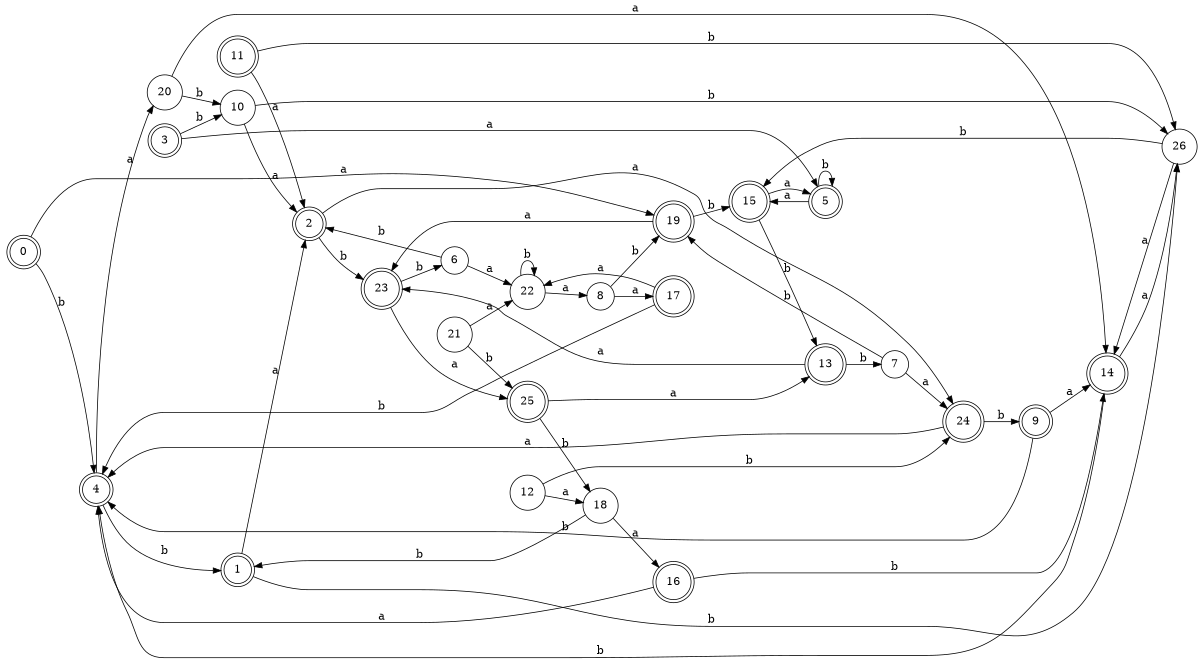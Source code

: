 digraph n22_7 {
__start0 [label="" shape="none"];

rankdir=LR;
size="8,5";

s0 [style="rounded,filled", color="black", fillcolor="white" shape="doublecircle", label="0"];
s1 [style="rounded,filled", color="black", fillcolor="white" shape="doublecircle", label="1"];
s2 [style="rounded,filled", color="black", fillcolor="white" shape="doublecircle", label="2"];
s3 [style="rounded,filled", color="black", fillcolor="white" shape="doublecircle", label="3"];
s4 [style="rounded,filled", color="black", fillcolor="white" shape="doublecircle", label="4"];
s5 [style="rounded,filled", color="black", fillcolor="white" shape="doublecircle", label="5"];
s6 [style="filled", color="black", fillcolor="white" shape="circle", label="6"];
s7 [style="filled", color="black", fillcolor="white" shape="circle", label="7"];
s8 [style="filled", color="black", fillcolor="white" shape="circle", label="8"];
s9 [style="rounded,filled", color="black", fillcolor="white" shape="doublecircle", label="9"];
s10 [style="filled", color="black", fillcolor="white" shape="circle", label="10"];
s11 [style="rounded,filled", color="black", fillcolor="white" shape="doublecircle", label="11"];
s12 [style="filled", color="black", fillcolor="white" shape="circle", label="12"];
s13 [style="rounded,filled", color="black", fillcolor="white" shape="doublecircle", label="13"];
s14 [style="rounded,filled", color="black", fillcolor="white" shape="doublecircle", label="14"];
s15 [style="rounded,filled", color="black", fillcolor="white" shape="doublecircle", label="15"];
s16 [style="rounded,filled", color="black", fillcolor="white" shape="doublecircle", label="16"];
s17 [style="rounded,filled", color="black", fillcolor="white" shape="doublecircle", label="17"];
s18 [style="filled", color="black", fillcolor="white" shape="circle", label="18"];
s19 [style="rounded,filled", color="black", fillcolor="white" shape="doublecircle", label="19"];
s20 [style="filled", color="black", fillcolor="white" shape="circle", label="20"];
s21 [style="filled", color="black", fillcolor="white" shape="circle", label="21"];
s22 [style="filled", color="black", fillcolor="white" shape="circle", label="22"];
s23 [style="rounded,filled", color="black", fillcolor="white" shape="doublecircle", label="23"];
s24 [style="rounded,filled", color="black", fillcolor="white" shape="doublecircle", label="24"];
s25 [style="rounded,filled", color="black", fillcolor="white" shape="doublecircle", label="25"];
s26 [style="filled", color="black", fillcolor="white" shape="circle", label="26"];
s0 -> s19 [label="a"];
s0 -> s4 [label="b"];
s1 -> s2 [label="a"];
s1 -> s26 [label="b"];
s2 -> s24 [label="a"];
s2 -> s23 [label="b"];
s3 -> s5 [label="a"];
s3 -> s10 [label="b"];
s4 -> s20 [label="a"];
s4 -> s1 [label="b"];
s5 -> s15 [label="a"];
s5 -> s5 [label="b"];
s6 -> s22 [label="a"];
s6 -> s2 [label="b"];
s7 -> s24 [label="a"];
s7 -> s19 [label="b"];
s8 -> s17 [label="a"];
s8 -> s19 [label="b"];
s9 -> s14 [label="a"];
s9 -> s4 [label="b"];
s10 -> s2 [label="a"];
s10 -> s26 [label="b"];
s11 -> s2 [label="a"];
s11 -> s26 [label="b"];
s12 -> s18 [label="a"];
s12 -> s24 [label="b"];
s13 -> s23 [label="a"];
s13 -> s7 [label="b"];
s14 -> s26 [label="a"];
s14 -> s4 [label="b"];
s15 -> s5 [label="a"];
s15 -> s13 [label="b"];
s16 -> s4 [label="a"];
s16 -> s14 [label="b"];
s17 -> s22 [label="a"];
s17 -> s4 [label="b"];
s18 -> s16 [label="a"];
s18 -> s1 [label="b"];
s19 -> s23 [label="a"];
s19 -> s15 [label="b"];
s20 -> s14 [label="a"];
s20 -> s10 [label="b"];
s21 -> s22 [label="a"];
s21 -> s25 [label="b"];
s22 -> s8 [label="a"];
s22 -> s22 [label="b"];
s23 -> s25 [label="a"];
s23 -> s6 [label="b"];
s24 -> s4 [label="a"];
s24 -> s9 [label="b"];
s25 -> s13 [label="a"];
s25 -> s18 [label="b"];
s26 -> s14 [label="a"];
s26 -> s15 [label="b"];

}